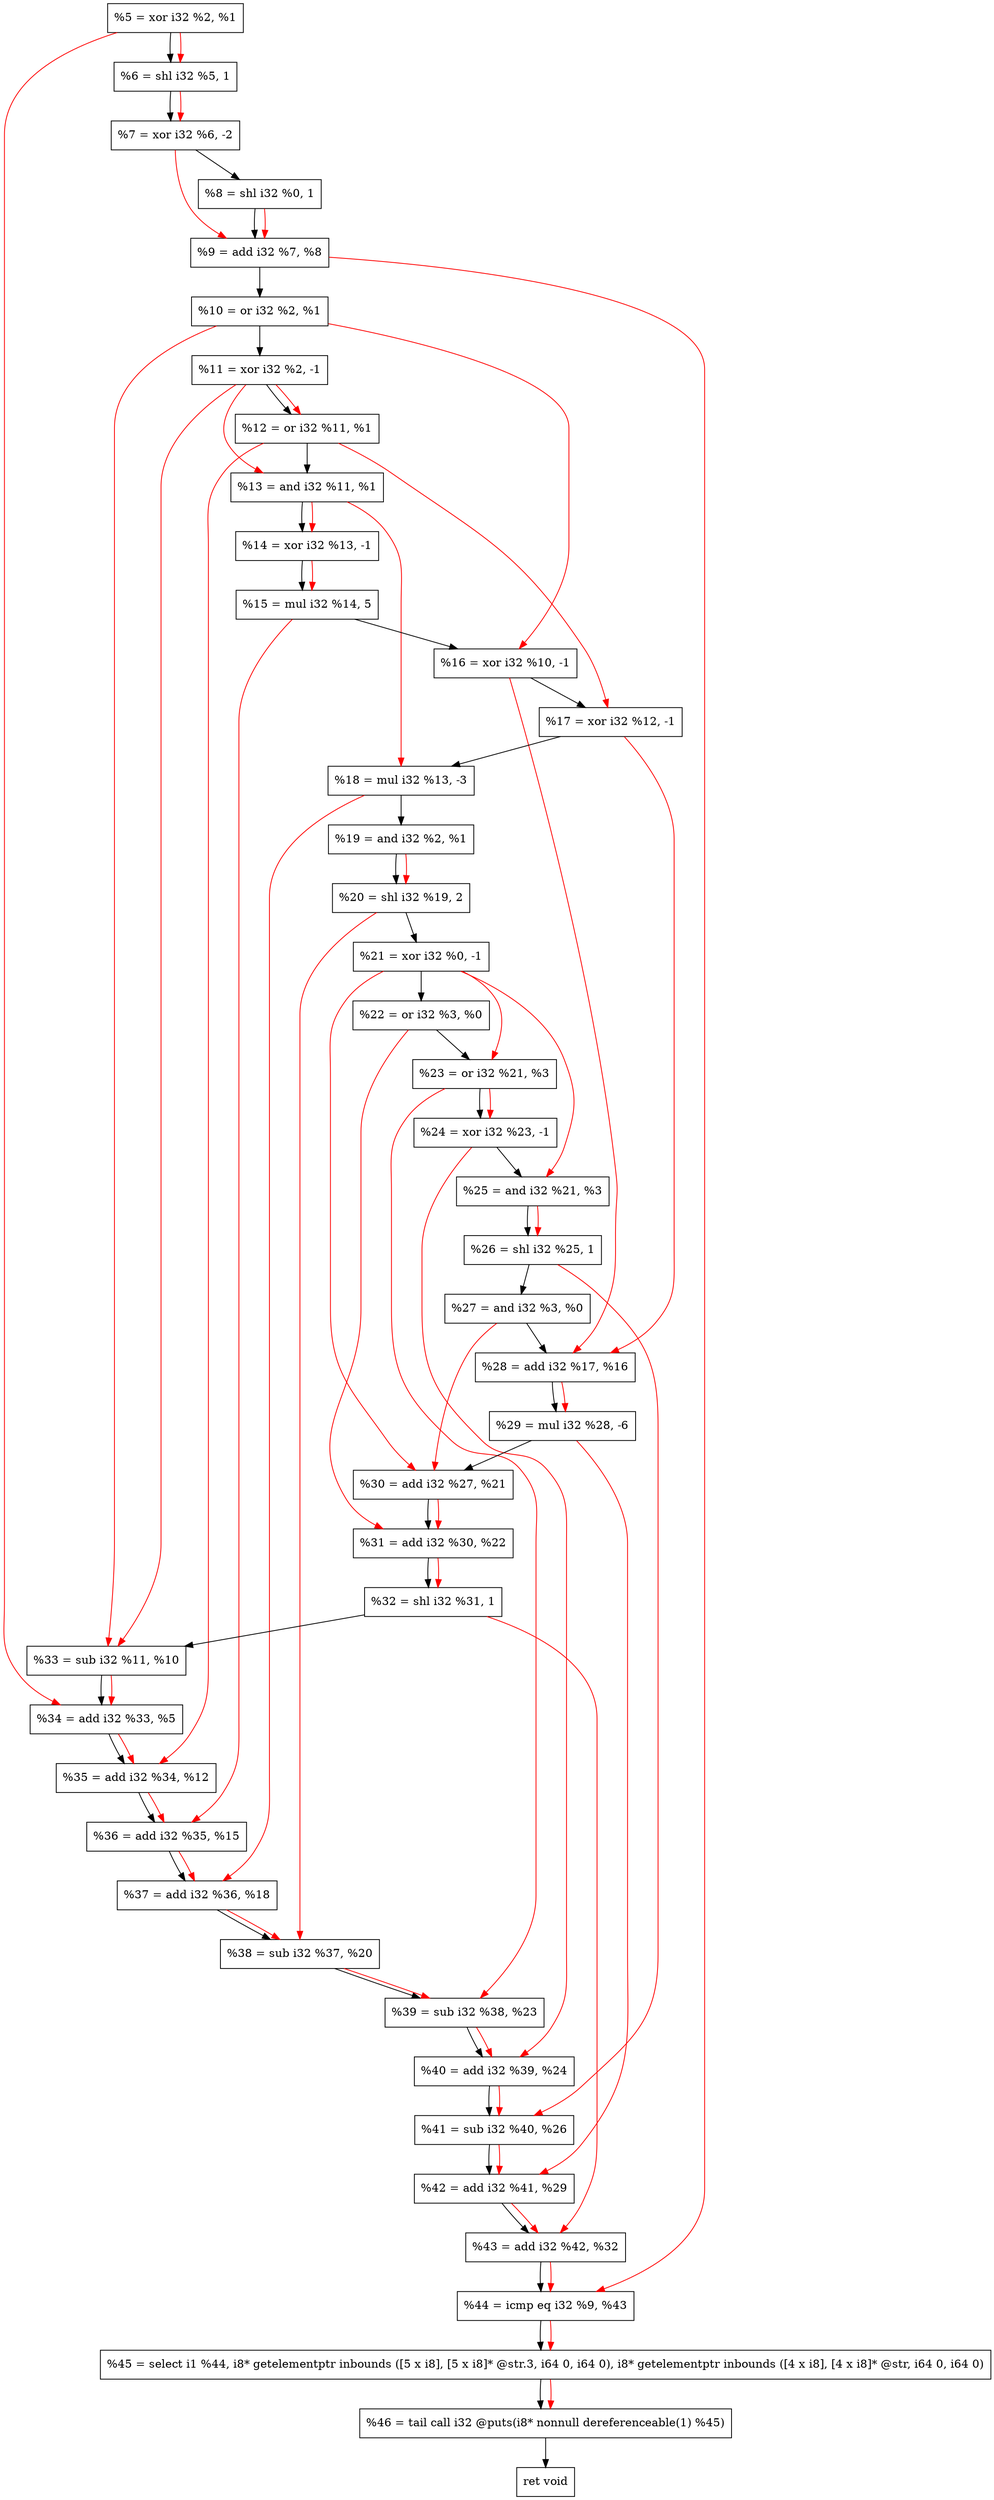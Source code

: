 digraph "DFG for'crackme' function" {
	Node0xca3b10[shape=record, label="  %5 = xor i32 %2, %1"];
	Node0xca4190[shape=record, label="  %6 = shl i32 %5, 1"];
	Node0xca4230[shape=record, label="  %7 = xor i32 %6, -2"];
	Node0xca42a0[shape=record, label="  %8 = shl i32 %0, 1"];
	Node0xca4310[shape=record, label="  %9 = add i32 %7, %8"];
	Node0xca4380[shape=record, label="  %10 = or i32 %2, %1"];
	Node0xca4420[shape=record, label="  %11 = xor i32 %2, -1"];
	Node0xca4490[shape=record, label="  %12 = or i32 %11, %1"];
	Node0xca4500[shape=record, label="  %13 = and i32 %11, %1"];
	Node0xca4570[shape=record, label="  %14 = xor i32 %13, -1"];
	Node0xca4610[shape=record, label="  %15 = mul i32 %14, 5"];
	Node0xca4680[shape=record, label="  %16 = xor i32 %10, -1"];
	Node0xca46f0[shape=record, label="  %17 = xor i32 %12, -1"];
	Node0xca4790[shape=record, label="  %18 = mul i32 %13, -3"];
	Node0xca4800[shape=record, label="  %19 = and i32 %2, %1"];
	Node0xca48a0[shape=record, label="  %20 = shl i32 %19, 2"];
	Node0xca4910[shape=record, label="  %21 = xor i32 %0, -1"];
	Node0xca4980[shape=record, label="  %22 = or i32 %3, %0"];
	Node0xca49f0[shape=record, label="  %23 = or i32 %21, %3"];
	Node0xca4a60[shape=record, label="  %24 = xor i32 %23, -1"];
	Node0xca4ad0[shape=record, label="  %25 = and i32 %21, %3"];
	Node0xca4b40[shape=record, label="  %26 = shl i32 %25, 1"];
	Node0xca4bb0[shape=record, label="  %27 = and i32 %3, %0"];
	Node0xca4c20[shape=record, label="  %28 = add i32 %17, %16"];
	Node0xca4cc0[shape=record, label="  %29 = mul i32 %28, -6"];
	Node0xca4d30[shape=record, label="  %30 = add i32 %27, %21"];
	Node0xca4da0[shape=record, label="  %31 = add i32 %30, %22"];
	Node0xca4e10[shape=record, label="  %32 = shl i32 %31, 1"];
	Node0xca5090[shape=record, label="  %33 = sub i32 %11, %10"];
	Node0xca5100[shape=record, label="  %34 = add i32 %33, %5"];
	Node0xca5170[shape=record, label="  %35 = add i32 %34, %12"];
	Node0xca51e0[shape=record, label="  %36 = add i32 %35, %15"];
	Node0xca5250[shape=record, label="  %37 = add i32 %36, %18"];
	Node0xca52c0[shape=record, label="  %38 = sub i32 %37, %20"];
	Node0xca5330[shape=record, label="  %39 = sub i32 %38, %23"];
	Node0xca53a0[shape=record, label="  %40 = add i32 %39, %24"];
	Node0xca5410[shape=record, label="  %41 = sub i32 %40, %26"];
	Node0xca5480[shape=record, label="  %42 = add i32 %41, %29"];
	Node0xca54f0[shape=record, label="  %43 = add i32 %42, %32"];
	Node0xca5560[shape=record, label="  %44 = icmp eq i32 %9, %43"];
	Node0xc44268[shape=record, label="  %45 = select i1 %44, i8* getelementptr inbounds ([5 x i8], [5 x i8]* @str.3, i64 0, i64 0), i8* getelementptr inbounds ([4 x i8], [4 x i8]* @str, i64 0, i64 0)"];
	Node0xca5a00[shape=record, label="  %46 = tail call i32 @puts(i8* nonnull dereferenceable(1) %45)"];
	Node0xca5a50[shape=record, label="  ret void"];
	Node0xca3b10 -> Node0xca4190;
	Node0xca4190 -> Node0xca4230;
	Node0xca4230 -> Node0xca42a0;
	Node0xca42a0 -> Node0xca4310;
	Node0xca4310 -> Node0xca4380;
	Node0xca4380 -> Node0xca4420;
	Node0xca4420 -> Node0xca4490;
	Node0xca4490 -> Node0xca4500;
	Node0xca4500 -> Node0xca4570;
	Node0xca4570 -> Node0xca4610;
	Node0xca4610 -> Node0xca4680;
	Node0xca4680 -> Node0xca46f0;
	Node0xca46f0 -> Node0xca4790;
	Node0xca4790 -> Node0xca4800;
	Node0xca4800 -> Node0xca48a0;
	Node0xca48a0 -> Node0xca4910;
	Node0xca4910 -> Node0xca4980;
	Node0xca4980 -> Node0xca49f0;
	Node0xca49f0 -> Node0xca4a60;
	Node0xca4a60 -> Node0xca4ad0;
	Node0xca4ad0 -> Node0xca4b40;
	Node0xca4b40 -> Node0xca4bb0;
	Node0xca4bb0 -> Node0xca4c20;
	Node0xca4c20 -> Node0xca4cc0;
	Node0xca4cc0 -> Node0xca4d30;
	Node0xca4d30 -> Node0xca4da0;
	Node0xca4da0 -> Node0xca4e10;
	Node0xca4e10 -> Node0xca5090;
	Node0xca5090 -> Node0xca5100;
	Node0xca5100 -> Node0xca5170;
	Node0xca5170 -> Node0xca51e0;
	Node0xca51e0 -> Node0xca5250;
	Node0xca5250 -> Node0xca52c0;
	Node0xca52c0 -> Node0xca5330;
	Node0xca5330 -> Node0xca53a0;
	Node0xca53a0 -> Node0xca5410;
	Node0xca5410 -> Node0xca5480;
	Node0xca5480 -> Node0xca54f0;
	Node0xca54f0 -> Node0xca5560;
	Node0xca5560 -> Node0xc44268;
	Node0xc44268 -> Node0xca5a00;
	Node0xca5a00 -> Node0xca5a50;
edge [color=red]
	Node0xca3b10 -> Node0xca4190;
	Node0xca4190 -> Node0xca4230;
	Node0xca4230 -> Node0xca4310;
	Node0xca42a0 -> Node0xca4310;
	Node0xca4420 -> Node0xca4490;
	Node0xca4420 -> Node0xca4500;
	Node0xca4500 -> Node0xca4570;
	Node0xca4570 -> Node0xca4610;
	Node0xca4380 -> Node0xca4680;
	Node0xca4490 -> Node0xca46f0;
	Node0xca4500 -> Node0xca4790;
	Node0xca4800 -> Node0xca48a0;
	Node0xca4910 -> Node0xca49f0;
	Node0xca49f0 -> Node0xca4a60;
	Node0xca4910 -> Node0xca4ad0;
	Node0xca4ad0 -> Node0xca4b40;
	Node0xca46f0 -> Node0xca4c20;
	Node0xca4680 -> Node0xca4c20;
	Node0xca4c20 -> Node0xca4cc0;
	Node0xca4bb0 -> Node0xca4d30;
	Node0xca4910 -> Node0xca4d30;
	Node0xca4d30 -> Node0xca4da0;
	Node0xca4980 -> Node0xca4da0;
	Node0xca4da0 -> Node0xca4e10;
	Node0xca4420 -> Node0xca5090;
	Node0xca4380 -> Node0xca5090;
	Node0xca5090 -> Node0xca5100;
	Node0xca3b10 -> Node0xca5100;
	Node0xca5100 -> Node0xca5170;
	Node0xca4490 -> Node0xca5170;
	Node0xca5170 -> Node0xca51e0;
	Node0xca4610 -> Node0xca51e0;
	Node0xca51e0 -> Node0xca5250;
	Node0xca4790 -> Node0xca5250;
	Node0xca5250 -> Node0xca52c0;
	Node0xca48a0 -> Node0xca52c0;
	Node0xca52c0 -> Node0xca5330;
	Node0xca49f0 -> Node0xca5330;
	Node0xca5330 -> Node0xca53a0;
	Node0xca4a60 -> Node0xca53a0;
	Node0xca53a0 -> Node0xca5410;
	Node0xca4b40 -> Node0xca5410;
	Node0xca5410 -> Node0xca5480;
	Node0xca4cc0 -> Node0xca5480;
	Node0xca5480 -> Node0xca54f0;
	Node0xca4e10 -> Node0xca54f0;
	Node0xca4310 -> Node0xca5560;
	Node0xca54f0 -> Node0xca5560;
	Node0xca5560 -> Node0xc44268;
	Node0xc44268 -> Node0xca5a00;
}
